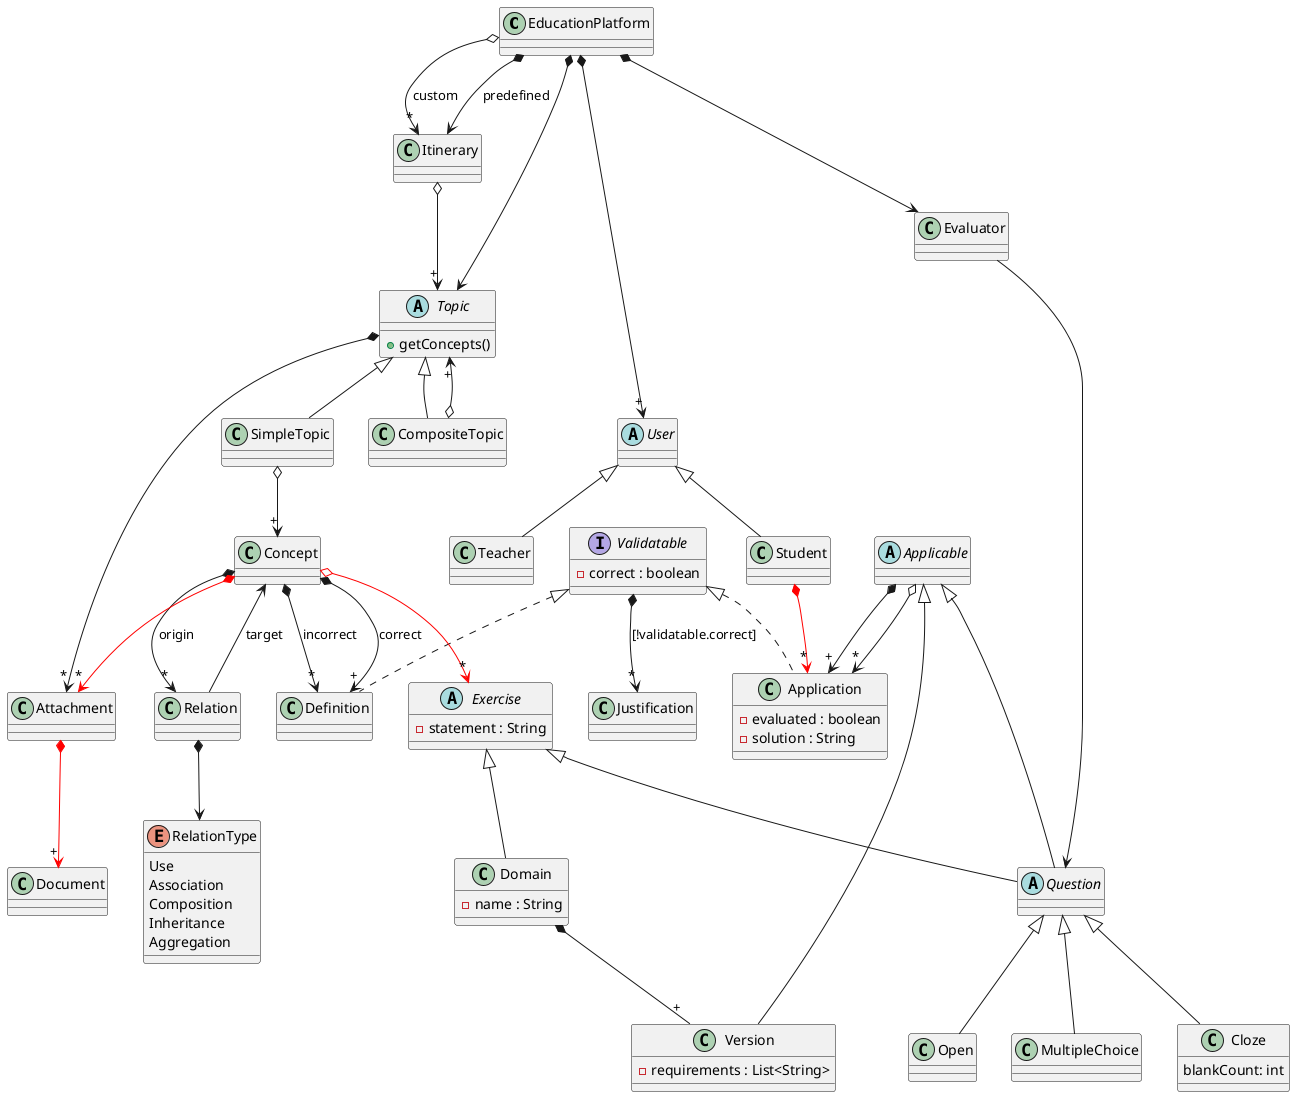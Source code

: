 @startuml EducationPlatformDomain

EducationPlatform *--> "+" User
EducationPlatform *--> Topic
EducationPlatform *--> Itinerary : predefined
EducationPlatform o--> "*" Itinerary : custom
EducationPlatform *--> Evaluator

abstract User{
}

User <|-- Teacher
User <|-- Student

class Teacher{
}

class Student{
}
Student *-[#red]-> "*" Application

class Evaluator{
}
Evaluator --> Question

class Itinerary {
}
Itinerary o--> "+" Topic

class Definition {
}

class Justification {
}

class Domain {
    - name : String
}
Domain *-- "+" Version

abstract Applicable{
}
Applicable <|-- Version
Applicable <|-- Question
Applicable *-->"+" Application
Applicable o-->"*" Application

class Version{
    - requirements : List<String>
}

abstract Exercise {
    - statement : String
}
Exercise <|-down- Domain
Exercise <|-down- Question

abstract Question{
}
Question <|-- MultipleChoice
Question <|-- Cloze
Question <|-- Open

class Cloze{
    blankCount: int
}
  
class MultipleChoice{
}

class Application{
    - evaluated : boolean
    - solution : String
}

interface Validatable{
    - correct : boolean
}
Validatable <|.. Application
Validatable <|.. Definition
Validatable *--> "*" Justification:[!validatable.correct]

abstract Topic{
    + getConcepts()
}
Topic <|-- CompositeTopic
Topic <|-- SimpleTopic
Topic *--> "*" Attachment

class Attachment{
}
Attachment *-[#red]-> "+" Document

class SimpleTopic{
}
SimpleTopic o--> "+" Concept

class CompositeTopic{
}
CompositeTopic o--> "+" Topic

class Document{}

class Concept{
}
Concept *-down-> "+" Definition : correct
Concept *-down-> "*" Definition : incorrect
Concept *-down-> "*" Relation : origin
Concept *-down[#red]-> "*" Attachment
Concept o-down[#red]-> "*" Exercise

class Relation {
}
Relation --> Concept : target
Relation *-down-> RelationType

enum RelationType {
    Use
    Association
    Composition
    Inheritance
    Aggregation
} 
@enduml